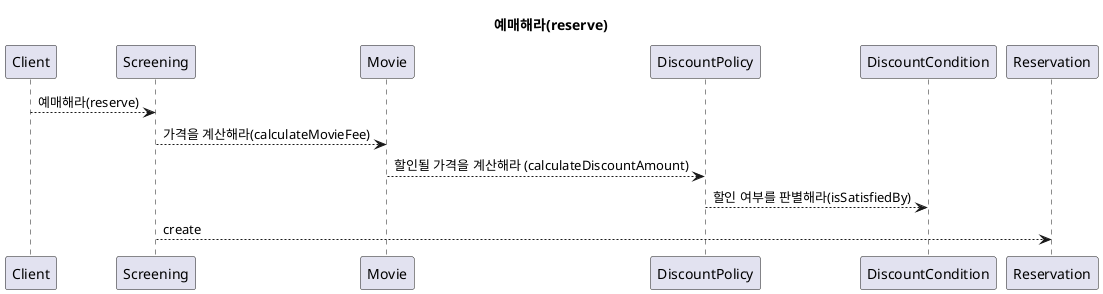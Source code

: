 @startuml

title 예매해라(reserve)

Client --> Screening : 예매해라(reserve)
Screening --> Movie : 가격을 계산해라(calculateMovieFee)
Movie --> DiscountPolicy : 할인될 가격을 계산해라 (calculateDiscountAmount)
DiscountPolicy --> DiscountCondition : 할인 여부를 판별해라(isSatisfiedBy)
Screening --> Reservation : create

@enduml